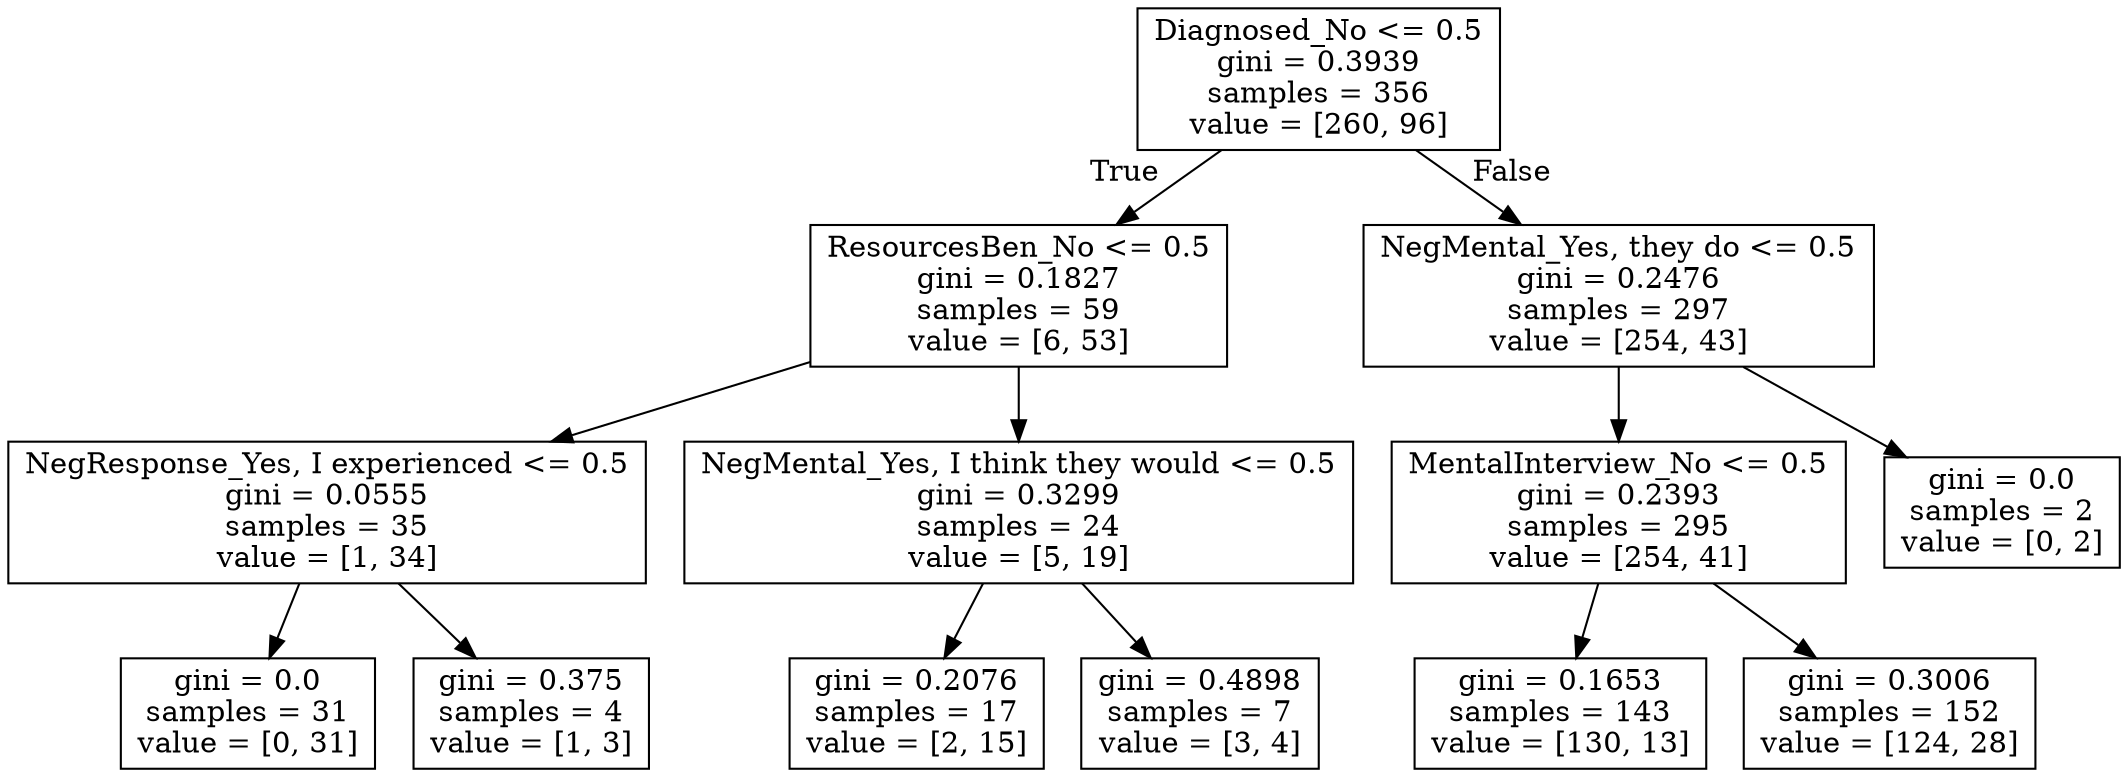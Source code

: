 digraph Tree {
node [shape=box] ;
0 [label="Diagnosed_No <= 0.5\ngini = 0.3939\nsamples = 356\nvalue = [260, 96]"] ;
1 [label="ResourcesBen_No <= 0.5\ngini = 0.1827\nsamples = 59\nvalue = [6, 53]"] ;
0 -> 1 [labeldistance=2.5, labelangle=45, headlabel="True"] ;
2 [label="NegResponse_Yes, I experienced <= 0.5\ngini = 0.0555\nsamples = 35\nvalue = [1, 34]"] ;
1 -> 2 ;
3 [label="gini = 0.0\nsamples = 31\nvalue = [0, 31]"] ;
2 -> 3 ;
4 [label="gini = 0.375\nsamples = 4\nvalue = [1, 3]"] ;
2 -> 4 ;
5 [label="NegMental_Yes, I think they would <= 0.5\ngini = 0.3299\nsamples = 24\nvalue = [5, 19]"] ;
1 -> 5 ;
6 [label="gini = 0.2076\nsamples = 17\nvalue = [2, 15]"] ;
5 -> 6 ;
7 [label="gini = 0.4898\nsamples = 7\nvalue = [3, 4]"] ;
5 -> 7 ;
8 [label="NegMental_Yes, they do <= 0.5\ngini = 0.2476\nsamples = 297\nvalue = [254, 43]"] ;
0 -> 8 [labeldistance=2.5, labelangle=-45, headlabel="False"] ;
9 [label="MentalInterview_No <= 0.5\ngini = 0.2393\nsamples = 295\nvalue = [254, 41]"] ;
8 -> 9 ;
10 [label="gini = 0.1653\nsamples = 143\nvalue = [130, 13]"] ;
9 -> 10 ;
11 [label="gini = 0.3006\nsamples = 152\nvalue = [124, 28]"] ;
9 -> 11 ;
12 [label="gini = 0.0\nsamples = 2\nvalue = [0, 2]"] ;
8 -> 12 ;
}